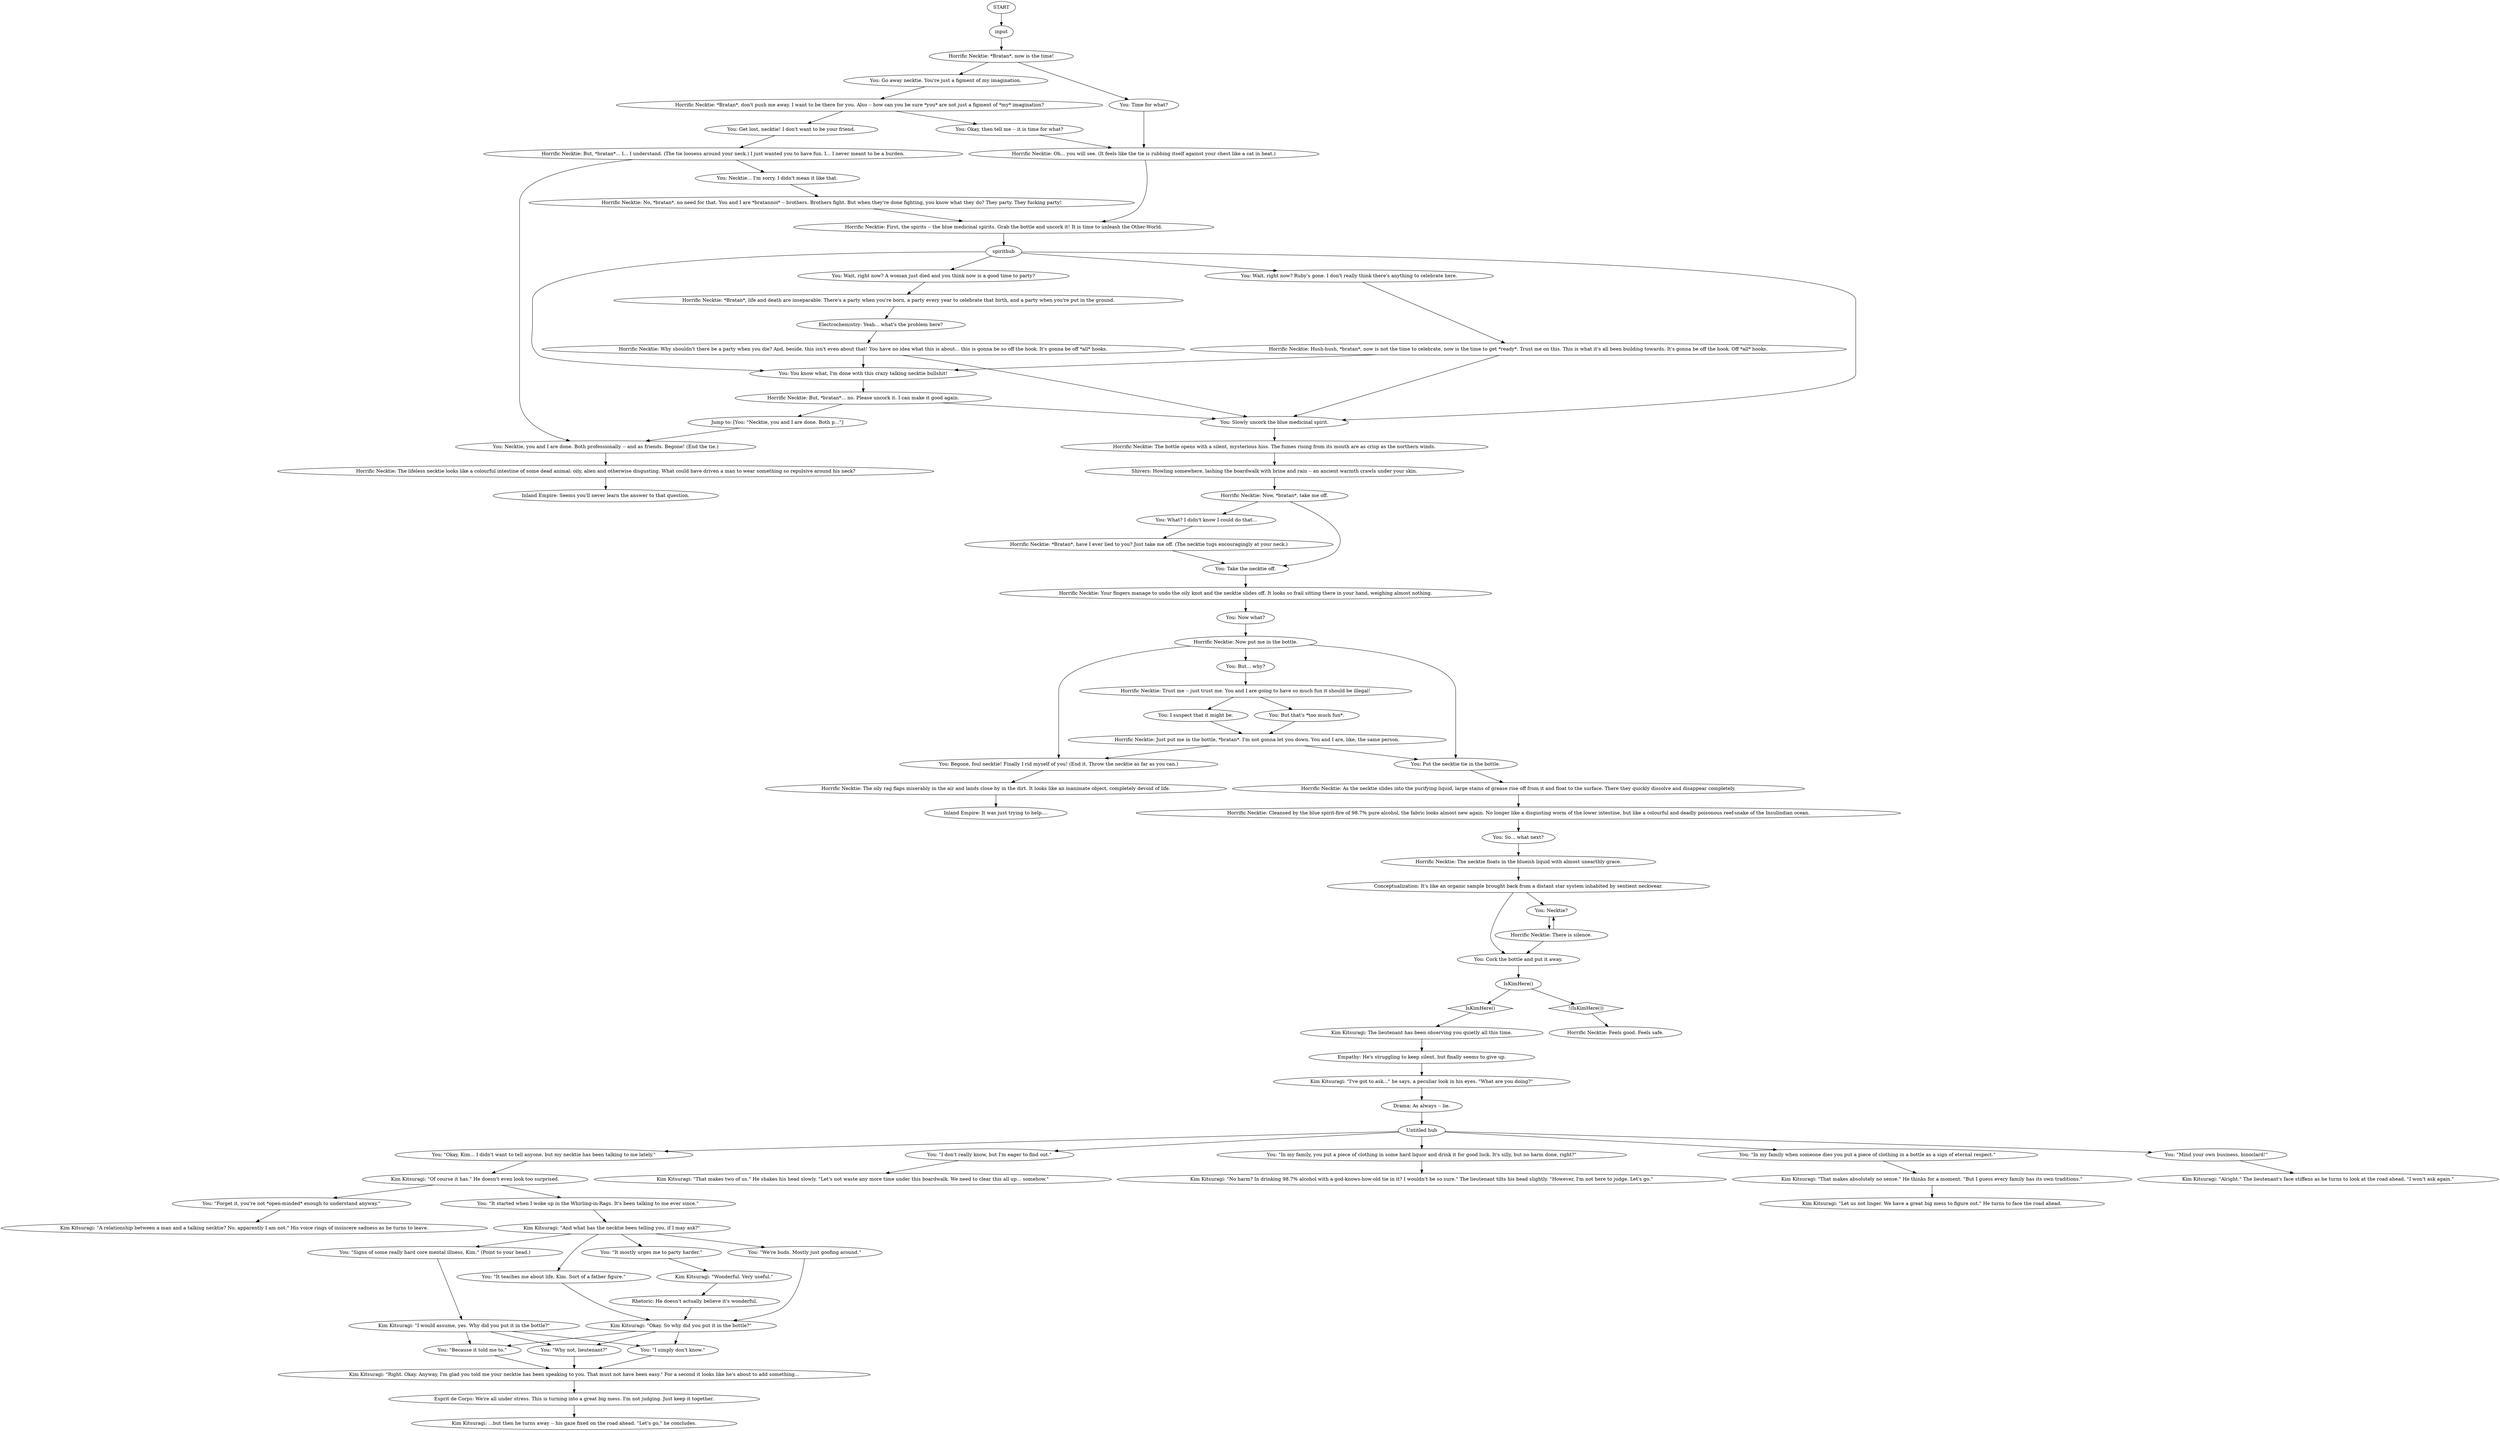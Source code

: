 # LAIR ORB / dark celebration
# An afterthought to Ruby's scene whether she kills herself or runs away.
# ==================================================
digraph G {
	  0 [label="START"];
	  1 [label="input"];
	  2 [label="You: Necktie, you and I are done. Both professionally -- and as friends. Begone! (End the tie.)"];
	  3 [label="Horrific Necktie: Cleansed by the blue spirit-fire of 98.7% pure alcohol, the fabric looks almost new again. No longer like a disgusting worm of the lower intestine, but like a colourful and deadly poisonous reef-snake of the Insulindian ocean."];
	  4 [label="You: So... what next?"];
	  5 [label="Kim Kitsuragi: \"That makes two of us.\" He shakes his head slowly. \"Let's not waste any more time under this boardwalk. We need to clear this all up... somehow.\""];
	  6 [label="You: \"Why not, lieutenant?\""];
	  7 [label="You: Necktie... I'm sorry. I didn't mean it like that."];
	  8 [label="Kim Kitsuragi: \"No harm? In drinking 98.7% alcohol with a god-knows-how-old tie in it? I wouldn't be so sure.\" The lieutenant tilts his head slightly. \"However, I'm not here to judge. Let's go.\""];
	  9 [label="spirithub"];
	  10 [label="Horrific Necktie: Now, *bratan*, take me off."];
	  11 [label="You: \"Okay, Kim... I didn't want to tell anyone, but my necktie has been talking to me lately.\""];
	  12 [label="You: But that's *too much fun*."];
	  13 [label="Horrific Necktie: No, *bratan*, no need for that. You and I are *bratannoi* -- brothers. Brothers fight. But when they're done fighting, you know what they do? They party. They fucking party!"];
	  14 [label="Horrific Necktie: The bottle opens with a silent, mysterious hiss. The fumes rising from its mouth are as crisp as the northern winds."];
	  15 [label="Kim Kitsuragi: The lieutenant has been observing you quietly all this time."];
	  16 [label="Esprit de Corps: We're all under stress. This is turning into a great big mess. I'm not judging. Just keep it together."];
	  17 [label="You: Okay, then tell me -- it is time for what?"];
	  18 [label="Electrochemistry: Yeah... what's the problem here?"];
	  19 [label="Horrific Necktie: The necktie floats in the blueish liquid with almost unearthly grace."];
	  20 [label="You: Cork the bottle and put it away."];
	  21 [label="Kim Kitsuragi: \"That makes absolutely no sense.\" He thinks for a moment. \"But I guess every family has its own traditions.\""];
	  22 [label="You: \"Signs of some really hard core mental illness, Kim.\" (Point to your head.)"];
	  23 [label="Horrific Necktie: *Bratan*, now is the time!"];
	  24 [label="Horrific Necktie: *Bratan*, don't push me away. I want to be there for you. Also -- how can you be sure *you* are not just a figment of *my* imagination?"];
	  25 [label="You: Begone, foul necktie! Finally I rid myself of you! (End it. Throw the necktie as far as you can.)"];
	  26 [label="You: \"It started when I woke up in the Whirling-in-Rags. It's been talking to me ever since.\""];
	  27 [label="Kim Kitsuragi: \"A relationship between a man and a talking necktie? No, apparently I am not.\" His voice rings of insincere sadness as he turns to leave."];
	  28 [label="Horrific Necktie: Why shouldn't there be a party when you die? And, beside, this isn't even about that! You have no idea what this is about... this is gonna be so off the hook. It's gonna be off *all* hooks."];
	  29 [label="You: Now what?"];
	  30 [label="Inland Empire: It was just trying to help...."];
	  31 [label="Horrific Necktie: As the necktie slides into the purifying liquid, large stains of grease rise off from it and float to the surface. There they quickly dissolve and disappear completely."];
	  32 [label="You: Necktie?"];
	  33 [label="You: \"I don't really know, but I'm eager to find out.\""];
	  34 [label="You: \"In my family, you put a piece of clothing in some hard liquor and drink it for good luck. It's silly, but no harm done, right?\""];
	  35 [label="Kim Kitsuragi: \"And what has the necktie been telling you, if I may ask?\""];
	  36 [label="Horrific Necktie: Feels good. Feels safe."];
	  37 [label="Jump to: [You: \"Necktie, you and I are done. Both p...\"]"];
	  38 [label="You: What? I didn't know I could do that..."];
	  39 [label="You: Take the necktie off."];
	  40 [label="You: Put the necktie tie in the bottle."];
	  41 [label="Horrific Necktie: Oh... you will see. (It feels like the tie is rubbing itself against your chest like a cat in heat.)"];
	  42 [label="Inland Empire: Seems you'll never learn the answer to that question."];
	  43 [label="You: Wait, right now? A woman just died and you think now is a good time to party?"];
	  44 [label="Horrific Necktie: *Bratan*, life and death are inseparable. There's a party when you're born, a party every year to celebrate that birth, and a party when you're put in the ground."];
	  45 [label="You: But... why?"];
	  46 [label="Horrific Necktie: Trust me -- just trust me. You and I are going to have so much fun it should be illegal!"];
	  47 [label="You: \"It teaches me about life, Kim. Sort of a father figure.\""];
	  48 [label="You: \"I simply don't know.\""];
	  49 [label="You: Wait, right now? Ruby's gone. I don't really think there's anything to celebrate here."];
	  50 [label="Horrific Necktie: Your fingers manage to undo the oily knot and the necktie slides off. It looks so frail sitting there in your hand, weighing almost nothing."];
	  51 [label="Horrific Necktie: The oily rag flaps miserably in the air and lands close by in the dirt. It looks like an inanimate object, completely devoid of life."];
	  52 [label="You: \"Because it told me to.\""];
	  53 [label="Horrific Necktie: The lifeless necktie looks like a colourful intestine of some dead animal: oily, alien and otherwise disgusting. What could have driven a man to wear something so repulsive around his neck?"];
	  54 [label="You: You know what, I'm done with this crazy talking necktie bullshit!"];
	  55 [label="You: \"Forget it, you're not *open-minded* enough to understand anyway.\""];
	  56 [label="You: \"It mostly urges me to party harder.\""];
	  57 [label="Kim Kitsuragi: \"Wonderful. Very useful.\""];
	  58 [label="Kim Kitsuragi: \"Okay. So why did you put it in the bottle?\""];
	  59 [label="Kim Kitsuragi: \"I would assume, yes. Why did you put it in the bottle?\""];
	  60 [label="Drama: As always -- lie."];
	  61 [label="You: Time for what?"];
	  62 [label="Shivers: Howling somewhere, lashing the boardwalk with brine and rain -- an ancient warmth crawls under your skin."];
	  63 [label="You: I suspect that it might be."];
	  64 [label="Horrific Necktie: There is silence."];
	  65 [label="Kim Kitsuragi: \"Let us not linger. We have a great big mess to figure out.\" He turns to face the road ahead."];
	  66 [label="Horrific Necktie: But, *bratan*... I... I understand. (The tie loosens around your neck.) I just wanted you to have fun. I... I never meant to be a burden."];
	  67 [label="Horrific Necktie: But, *bratan*... no. Please uncork it. I can make it good again."];
	  68 [label="Rhetoric: He doesn't actually believe it's wonderful."];
	  69 [label="You: \"In my family when someone dies you put a piece of clothing in a bottle as a sign of eternal respect.\""];
	  70 [label="Horrific Necktie: Hush-hush, *bratan*, now is not the time to celebrate, now is the time to get *ready*. Trust me on this. This is what it's all been building towards. It's gonna be off the hook. Off *all* hooks."];
	  71 [label="Horrific Necktie: Now put me in the bottle."];
	  72 [label="IsKimHere()"];
	  73 [label="IsKimHere()", shape=diamond];
	  74 [label="!(IsKimHere())", shape=diamond];
	  75 [label="Untitled hub"];
	  76 [label="You: Go away necktie. You're just a figment of my imagination."];
	  77 [label="You: Get lost, necktie! I don't want to be your friend."];
	  79 [label="Empathy: He's struggling to keep silent, but finally seems to give up."];
	  80 [label="You: \"Mind your own business, binoclard!\""];
	  81 [label="Kim Kitsuragi: \"Of course it has.\" He doesn't even look too surprised."];
	  82 [label="Kim Kitsuragi: ...but then he turns away -- his gaze fixed on the road ahead. \"Let's go,\" he concludes."];
	  83 [label="You: Slowly uncork the blue medicinal spirit."];
	  84 [label="Conceptualization: It's like an organic sample brought back from a distant star system inhabited by sentient neckwear."];
	  85 [label="Kim Kitsuragi: \"Right. Okay. Anyway, I'm glad you told me your necktie has been speaking to you. That must not have been easy.\" For a second it looks like he's about to add something..."];
	  86 [label="Horrific Necktie: First, the spirits -- the blue medicinal spirits. Grab the bottle and uncork it! It is time to unleash the Other-World."];
	  87 [label="Horrific Necktie: *Bratan*, have I ever lied to you? Just take me off. (The necktie tugs encouragingly at your neck.)"];
	  88 [label="Horrific Necktie: Just put me in the bottle, *bratan*. I'm not gonna let you down. You and I are, like, the same person."];
	  89 [label="Kim Kitsuragi: \"I've got to ask...\" he says, a peculiar look in his eyes. \"What are you doing?\""];
	  90 [label="Kim Kitsuragi: \"Alright.\" The lieutenant's face stiffens as he turns to look at the road ahead. \"I won't ask again.\""];
	  91 [label="You: \"We're buds. Mostly just goofing around.\""];
	  0 -> 1
	  1 -> 23
	  2 -> 53
	  3 -> 4
	  4 -> 19
	  6 -> 85
	  7 -> 13
	  9 -> 49
	  9 -> 83
	  9 -> 43
	  9 -> 54
	  10 -> 38
	  10 -> 39
	  11 -> 81
	  12 -> 88
	  13 -> 86
	  14 -> 62
	  15 -> 79
	  16 -> 82
	  17 -> 41
	  18 -> 28
	  19 -> 84
	  20 -> 72
	  21 -> 65
	  22 -> 59
	  23 -> 76
	  23 -> 61
	  24 -> 17
	  24 -> 77
	  25 -> 51
	  26 -> 35
	  28 -> 83
	  28 -> 54
	  29 -> 71
	  31 -> 3
	  32 -> 64
	  33 -> 5
	  34 -> 8
	  35 -> 56
	  35 -> 91
	  35 -> 22
	  35 -> 47
	  37 -> 2
	  38 -> 87
	  39 -> 50
	  40 -> 31
	  41 -> 86
	  43 -> 44
	  44 -> 18
	  45 -> 46
	  46 -> 12
	  46 -> 63
	  47 -> 58
	  48 -> 85
	  49 -> 70
	  50 -> 29
	  51 -> 30
	  52 -> 85
	  53 -> 42
	  54 -> 67
	  55 -> 27
	  56 -> 57
	  57 -> 68
	  58 -> 48
	  58 -> 52
	  58 -> 6
	  59 -> 48
	  59 -> 52
	  59 -> 6
	  60 -> 75
	  61 -> 41
	  62 -> 10
	  63 -> 88
	  64 -> 32
	  64 -> 20
	  66 -> 2
	  66 -> 7
	  67 -> 83
	  67 -> 37
	  68 -> 58
	  69 -> 21
	  70 -> 83
	  70 -> 54
	  71 -> 40
	  71 -> 25
	  71 -> 45
	  72 -> 73
	  72 -> 74
	  73 -> 15
	  74 -> 36
	  75 -> 33
	  75 -> 34
	  75 -> 69
	  75 -> 11
	  75 -> 80
	  76 -> 24
	  77 -> 66
	  79 -> 89
	  80 -> 90
	  81 -> 26
	  81 -> 55
	  83 -> 14
	  84 -> 32
	  84 -> 20
	  85 -> 16
	  86 -> 9
	  87 -> 39
	  88 -> 40
	  88 -> 25
	  89 -> 60
	  91 -> 58
}

